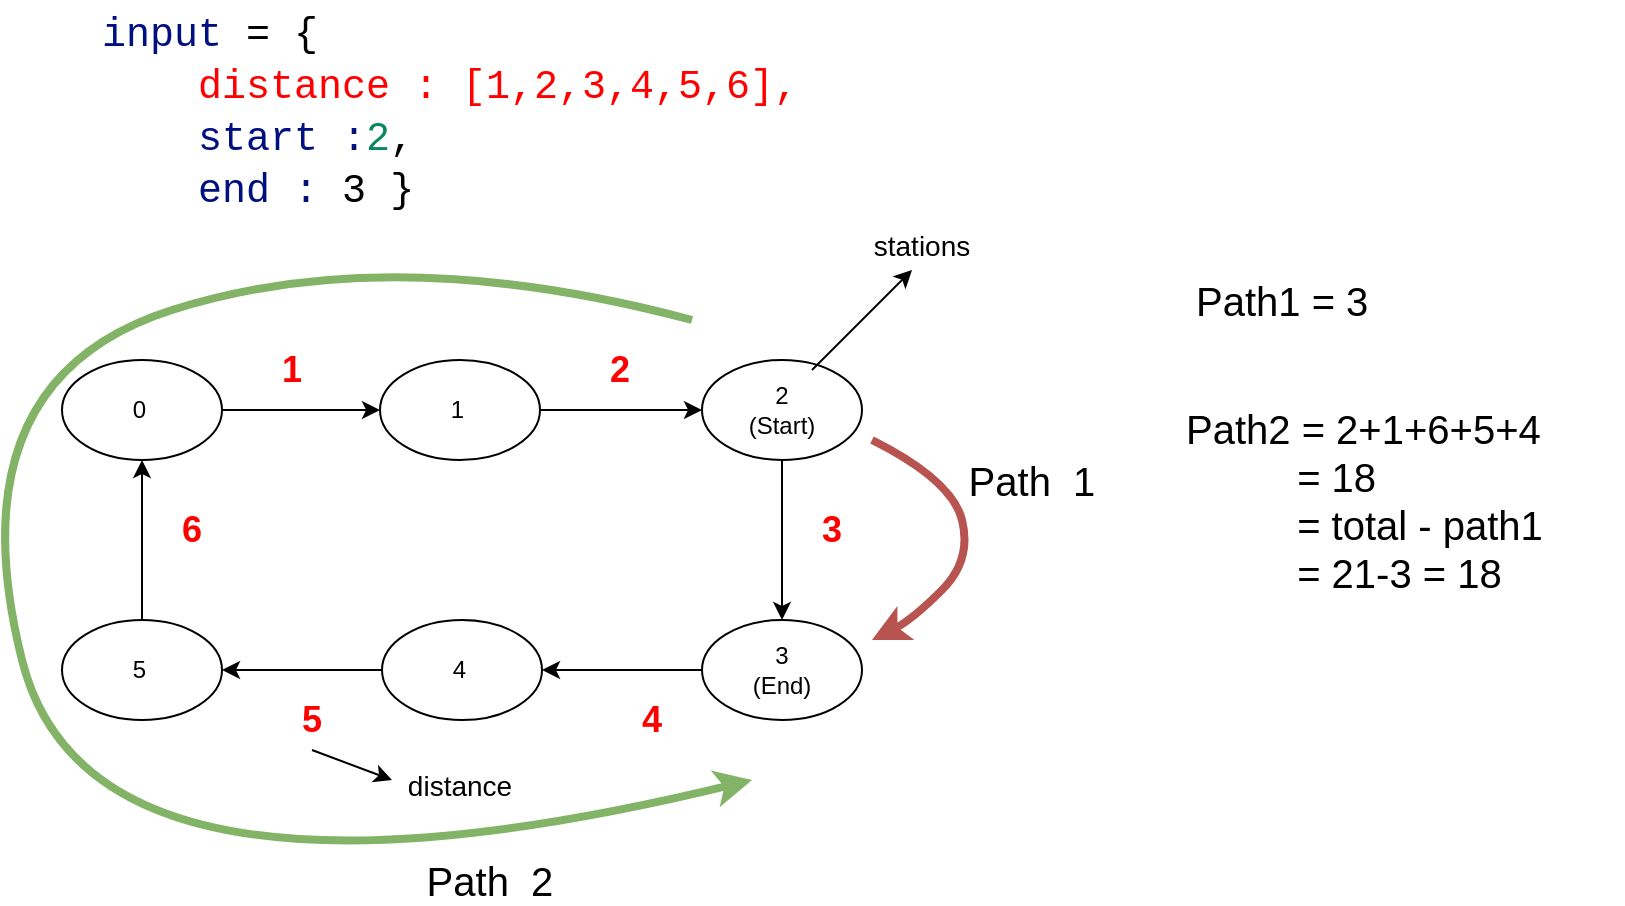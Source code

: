 <mxfile version="11.1.4" type="device"><diagram id="_qC6D-zOp33OsA3e27Q7" name="第1頁"><mxGraphModel dx="1351" dy="974" grid="1" gridSize="10" guides="1" tooltips="1" connect="1" arrows="1" fold="1" page="1" pageScale="1" pageWidth="827" pageHeight="1169" math="0" shadow="0"><root><mxCell id="0"/><mxCell id="1" parent="0"/><mxCell id="WBIdHi7dkoXz9u4VHtGu-1" value="&lt;div style=&quot;background-color: rgb(255 , 255 , 255) ; font-family: &amp;#34;menlo&amp;#34; , &amp;#34;monaco&amp;#34; , &amp;#34;courier new&amp;#34; , monospace ; line-height: 130% ; white-space: pre ; font-size: 20px&quot;&gt;&lt;div style=&quot;font-size: 20px&quot;&gt;&lt;span style=&quot;color: rgb(0 , 16 , 128) ; font-size: 20px&quot;&gt;input&lt;/span&gt; = {&lt;/div&gt;&lt;div style=&quot;font-size: 20px&quot;&gt;&lt;font color=&quot;#ff0000&quot; style=&quot;font-size: 20px&quot;&gt;    distance : [1,2,3,4,5,6],&lt;/font&gt;&lt;/div&gt;&lt;div style=&quot;font-size: 20px&quot;&gt;    &lt;span style=&quot;color: rgb(0 , 16 , 128) ; font-size: 20px&quot;&gt;start :&lt;/span&gt;&lt;span style=&quot;color: rgb(9 , 136 , 90) ; font-size: 20px&quot;&gt;2&lt;/span&gt;,&lt;/div&gt;&lt;div style=&quot;font-size: 20px&quot;&gt;    &lt;span style=&quot;color: rgb(0 , 16 , 128) ; font-size: 20px&quot;&gt;end :&lt;/span&gt; 3&lt;span style=&quot;color: rgb(9 , 136 , 90) ; font-size: 20px&quot;&gt; &lt;/span&gt;}&lt;/div&gt;&lt;/div&gt;" style="text;html=1;strokeColor=none;fillColor=none;align=left;verticalAlign=middle;whiteSpace=wrap;rounded=0;fontSize=20;spacing=15;spacingTop=4;spacingBottom=2;" vertex="1" parent="1"><mxGeometry x="110" y="220" width="360" height="110" as="geometry"/></mxCell><mxCell id="WBIdHi7dkoXz9u4VHtGu-4" value="" style="edgeStyle=orthogonalEdgeStyle;rounded=0;orthogonalLoop=1;jettySize=auto;html=1;" edge="1" parent="1" source="WBIdHi7dkoXz9u4VHtGu-2" target="WBIdHi7dkoXz9u4VHtGu-3"><mxGeometry relative="1" as="geometry"/></mxCell><mxCell id="WBIdHi7dkoXz9u4VHtGu-2" value="&amp;nbsp; &amp;nbsp; &amp;nbsp; &amp;nbsp; &amp;nbsp; 0" style="ellipse;whiteSpace=wrap;html=1;align=left;" vertex="1" parent="1"><mxGeometry x="105" y="400" width="80" height="50" as="geometry"/></mxCell><mxCell id="WBIdHi7dkoXz9u4VHtGu-6" value="" style="edgeStyle=orthogonalEdgeStyle;rounded=0;orthogonalLoop=1;jettySize=auto;html=1;" edge="1" parent="1" source="WBIdHi7dkoXz9u4VHtGu-3" target="WBIdHi7dkoXz9u4VHtGu-5"><mxGeometry relative="1" as="geometry"/></mxCell><mxCell id="WBIdHi7dkoXz9u4VHtGu-3" value="&amp;nbsp; &amp;nbsp; &amp;nbsp; &amp;nbsp; &amp;nbsp; 1" style="ellipse;whiteSpace=wrap;html=1;align=left;" vertex="1" parent="1"><mxGeometry x="264" y="400" width="80" height="50" as="geometry"/></mxCell><mxCell id="WBIdHi7dkoXz9u4VHtGu-8" value="" style="edgeStyle=orthogonalEdgeStyle;rounded=0;orthogonalLoop=1;jettySize=auto;html=1;" edge="1" parent="1" source="WBIdHi7dkoXz9u4VHtGu-5" target="WBIdHi7dkoXz9u4VHtGu-7"><mxGeometry relative="1" as="geometry"/></mxCell><mxCell id="WBIdHi7dkoXz9u4VHtGu-5" value="2&lt;br&gt;(Start)" style="ellipse;whiteSpace=wrap;html=1;align=center;" vertex="1" parent="1"><mxGeometry x="425" y="400" width="80" height="50" as="geometry"/></mxCell><mxCell id="WBIdHi7dkoXz9u4VHtGu-10" value="" style="edgeStyle=orthogonalEdgeStyle;rounded=0;orthogonalLoop=1;jettySize=auto;html=1;" edge="1" parent="1" source="WBIdHi7dkoXz9u4VHtGu-7" target="WBIdHi7dkoXz9u4VHtGu-9"><mxGeometry relative="1" as="geometry"/></mxCell><mxCell id="WBIdHi7dkoXz9u4VHtGu-7" value="3&lt;br&gt;(End)" style="ellipse;whiteSpace=wrap;html=1;align=center;" vertex="1" parent="1"><mxGeometry x="425" y="530" width="80" height="50" as="geometry"/></mxCell><mxCell id="WBIdHi7dkoXz9u4VHtGu-12" value="" style="edgeStyle=orthogonalEdgeStyle;rounded=0;orthogonalLoop=1;jettySize=auto;html=1;" edge="1" parent="1" source="WBIdHi7dkoXz9u4VHtGu-9" target="WBIdHi7dkoXz9u4VHtGu-11"><mxGeometry relative="1" as="geometry"/></mxCell><mxCell id="WBIdHi7dkoXz9u4VHtGu-9" value="&amp;nbsp; &amp;nbsp; &amp;nbsp; &amp;nbsp; &amp;nbsp; 4" style="ellipse;whiteSpace=wrap;html=1;align=left;" vertex="1" parent="1"><mxGeometry x="265" y="530" width="80" height="50" as="geometry"/></mxCell><mxCell id="WBIdHi7dkoXz9u4VHtGu-13" value="" style="edgeStyle=orthogonalEdgeStyle;rounded=0;orthogonalLoop=1;jettySize=auto;html=1;" edge="1" parent="1" source="WBIdHi7dkoXz9u4VHtGu-11" target="WBIdHi7dkoXz9u4VHtGu-2"><mxGeometry relative="1" as="geometry"/></mxCell><mxCell id="WBIdHi7dkoXz9u4VHtGu-11" value="&amp;nbsp; &amp;nbsp; &amp;nbsp; &amp;nbsp; &amp;nbsp; 5" style="ellipse;whiteSpace=wrap;html=1;align=left;" vertex="1" parent="1"><mxGeometry x="105" y="530" width="80" height="50" as="geometry"/></mxCell><mxCell id="WBIdHi7dkoXz9u4VHtGu-14" value="1" style="text;html=1;strokeColor=none;fillColor=none;align=center;verticalAlign=middle;whiteSpace=wrap;rounded=0;fontColor=#FF0000;fontSize=18;fontStyle=1" vertex="1" parent="1"><mxGeometry x="195" y="390" width="50" height="30" as="geometry"/></mxCell><mxCell id="WBIdHi7dkoXz9u4VHtGu-15" value="2" style="text;html=1;strokeColor=none;fillColor=none;align=center;verticalAlign=middle;whiteSpace=wrap;rounded=0;fontColor=#FF0000;fontSize=18;fontStyle=1" vertex="1" parent="1"><mxGeometry x="358.5" y="390" width="50" height="30" as="geometry"/></mxCell><mxCell id="WBIdHi7dkoXz9u4VHtGu-16" value="3" style="text;html=1;strokeColor=none;fillColor=none;align=center;verticalAlign=middle;whiteSpace=wrap;rounded=0;fontColor=#FF0000;fontSize=18;fontStyle=1" vertex="1" parent="1"><mxGeometry x="465" y="470" width="50" height="30" as="geometry"/></mxCell><mxCell id="WBIdHi7dkoXz9u4VHtGu-17" value="4" style="text;html=1;strokeColor=none;fillColor=none;align=center;verticalAlign=middle;whiteSpace=wrap;rounded=0;fontColor=#FF0000;fontSize=18;fontStyle=1" vertex="1" parent="1"><mxGeometry x="375" y="565" width="50" height="30" as="geometry"/></mxCell><mxCell id="WBIdHi7dkoXz9u4VHtGu-18" value="5" style="text;html=1;strokeColor=none;fillColor=none;align=center;verticalAlign=middle;whiteSpace=wrap;rounded=0;fontColor=#FF0000;fontSize=18;fontStyle=1" vertex="1" parent="1"><mxGeometry x="205" y="565" width="50" height="30" as="geometry"/></mxCell><mxCell id="WBIdHi7dkoXz9u4VHtGu-19" value="6" style="text;html=1;strokeColor=none;fillColor=none;align=center;verticalAlign=middle;whiteSpace=wrap;rounded=0;fontColor=#FF0000;fontSize=18;fontStyle=1" vertex="1" parent="1"><mxGeometry x="145" y="470" width="50" height="30" as="geometry"/></mxCell><mxCell id="WBIdHi7dkoXz9u4VHtGu-21" value="" style="endArrow=classic;html=1;fontSize=20;fontColor=#FF0000;" edge="1" parent="1"><mxGeometry width="50" height="50" relative="1" as="geometry"><mxPoint x="480" y="405" as="sourcePoint"/><mxPoint x="530" y="355" as="targetPoint"/></mxGeometry></mxCell><mxCell id="WBIdHi7dkoXz9u4VHtGu-22" value="&lt;font color=&quot;#000000&quot;&gt;&lt;span style=&quot;font-size: 14px&quot;&gt;stations&lt;/span&gt;&lt;/font&gt;" style="text;html=1;strokeColor=none;fillColor=none;align=center;verticalAlign=middle;whiteSpace=wrap;rounded=0;fontSize=20;fontColor=#FF0000;" vertex="1" parent="1"><mxGeometry x="515" y="330" width="40" height="20" as="geometry"/></mxCell><mxCell id="WBIdHi7dkoXz9u4VHtGu-23" value="" style="endArrow=classic;html=1;fontSize=20;fontColor=#FF0000;exitX=0.5;exitY=1;exitDx=0;exitDy=0;" edge="1" parent="1" source="WBIdHi7dkoXz9u4VHtGu-18"><mxGeometry width="50" height="50" relative="1" as="geometry"><mxPoint x="215" y="675" as="sourcePoint"/><mxPoint x="270" y="610" as="targetPoint"/></mxGeometry></mxCell><mxCell id="WBIdHi7dkoXz9u4VHtGu-24" value="&lt;font color=&quot;#000000&quot;&gt;&lt;span style=&quot;font-size: 14px&quot;&gt;distance&lt;/span&gt;&lt;/font&gt;" style="text;html=1;strokeColor=none;fillColor=none;align=center;verticalAlign=middle;whiteSpace=wrap;rounded=0;fontSize=20;fontColor=#FF0000;" vertex="1" parent="1"><mxGeometry x="284" y="600" width="40" height="20" as="geometry"/></mxCell><mxCell id="WBIdHi7dkoXz9u4VHtGu-28" value="" style="endArrow=classic;html=1;fontSize=20;fontColor=#FF0000;fillColor=#f8cecc;strokeColor=#b85450;curved=1;strokeWidth=4;" edge="1" parent="1"><mxGeometry width="50" height="50" relative="1" as="geometry"><mxPoint x="510" y="440" as="sourcePoint"/><mxPoint x="510" y="540" as="targetPoint"/><Array as="points"><mxPoint x="550" y="460"/><mxPoint x="560" y="500"/><mxPoint x="530" y="530"/></Array></mxGeometry></mxCell><mxCell id="WBIdHi7dkoXz9u4VHtGu-29" value="Path&amp;nbsp; 1" style="text;html=1;strokeColor=none;fillColor=none;align=center;verticalAlign=middle;whiteSpace=wrap;rounded=0;fontSize=20;fontColor=#000000;" vertex="1" parent="1"><mxGeometry x="550" y="450" width="80" height="20" as="geometry"/></mxCell><mxCell id="WBIdHi7dkoXz9u4VHtGu-30" value="" style="endArrow=classic;html=1;fontSize=20;fontColor=#FF0000;fillColor=#d5e8d4;strokeColor=#82b366;curved=1;strokeWidth=4;" edge="1" parent="1"><mxGeometry width="50" height="50" relative="1" as="geometry"><mxPoint x="420" y="380" as="sourcePoint"/><mxPoint x="450" y="610" as="targetPoint"/><Array as="points"><mxPoint x="270" y="340"/><mxPoint x="50" y="410"/><mxPoint x="120" y="690"/></Array></mxGeometry></mxCell><mxCell id="WBIdHi7dkoXz9u4VHtGu-33" value="Path&amp;nbsp; 2" style="text;html=1;strokeColor=none;fillColor=none;align=center;verticalAlign=middle;whiteSpace=wrap;rounded=0;fontSize=20;fontColor=#000000;" vertex="1" parent="1"><mxGeometry x="278.5" y="650" width="80" height="20" as="geometry"/></mxCell><mxCell id="WBIdHi7dkoXz9u4VHtGu-34" value="Path1 = 3" style="text;html=1;strokeColor=none;fillColor=none;align=left;verticalAlign=middle;whiteSpace=wrap;rounded=0;fontSize=20;fontColor=#000000;" vertex="1" parent="1"><mxGeometry x="670" y="360" width="110" height="20" as="geometry"/></mxCell><mxCell id="WBIdHi7dkoXz9u4VHtGu-35" value="Path2 = 2+1+6+5+4&lt;br&gt;&amp;nbsp; &amp;nbsp; &amp;nbsp; &amp;nbsp; &amp;nbsp; = 18&lt;br&gt;&amp;nbsp; &amp;nbsp; &amp;nbsp; &amp;nbsp; &amp;nbsp; = total - path1&lt;br&gt;&amp;nbsp; &amp;nbsp; &amp;nbsp; &amp;nbsp; &amp;nbsp; = 21-3 = 18" style="text;html=1;strokeColor=none;fillColor=none;align=left;verticalAlign=middle;whiteSpace=wrap;rounded=0;fontSize=20;fontColor=#000000;" vertex="1" parent="1"><mxGeometry x="665" y="420" width="220" height="100" as="geometry"/></mxCell></root></mxGraphModel></diagram></mxfile>